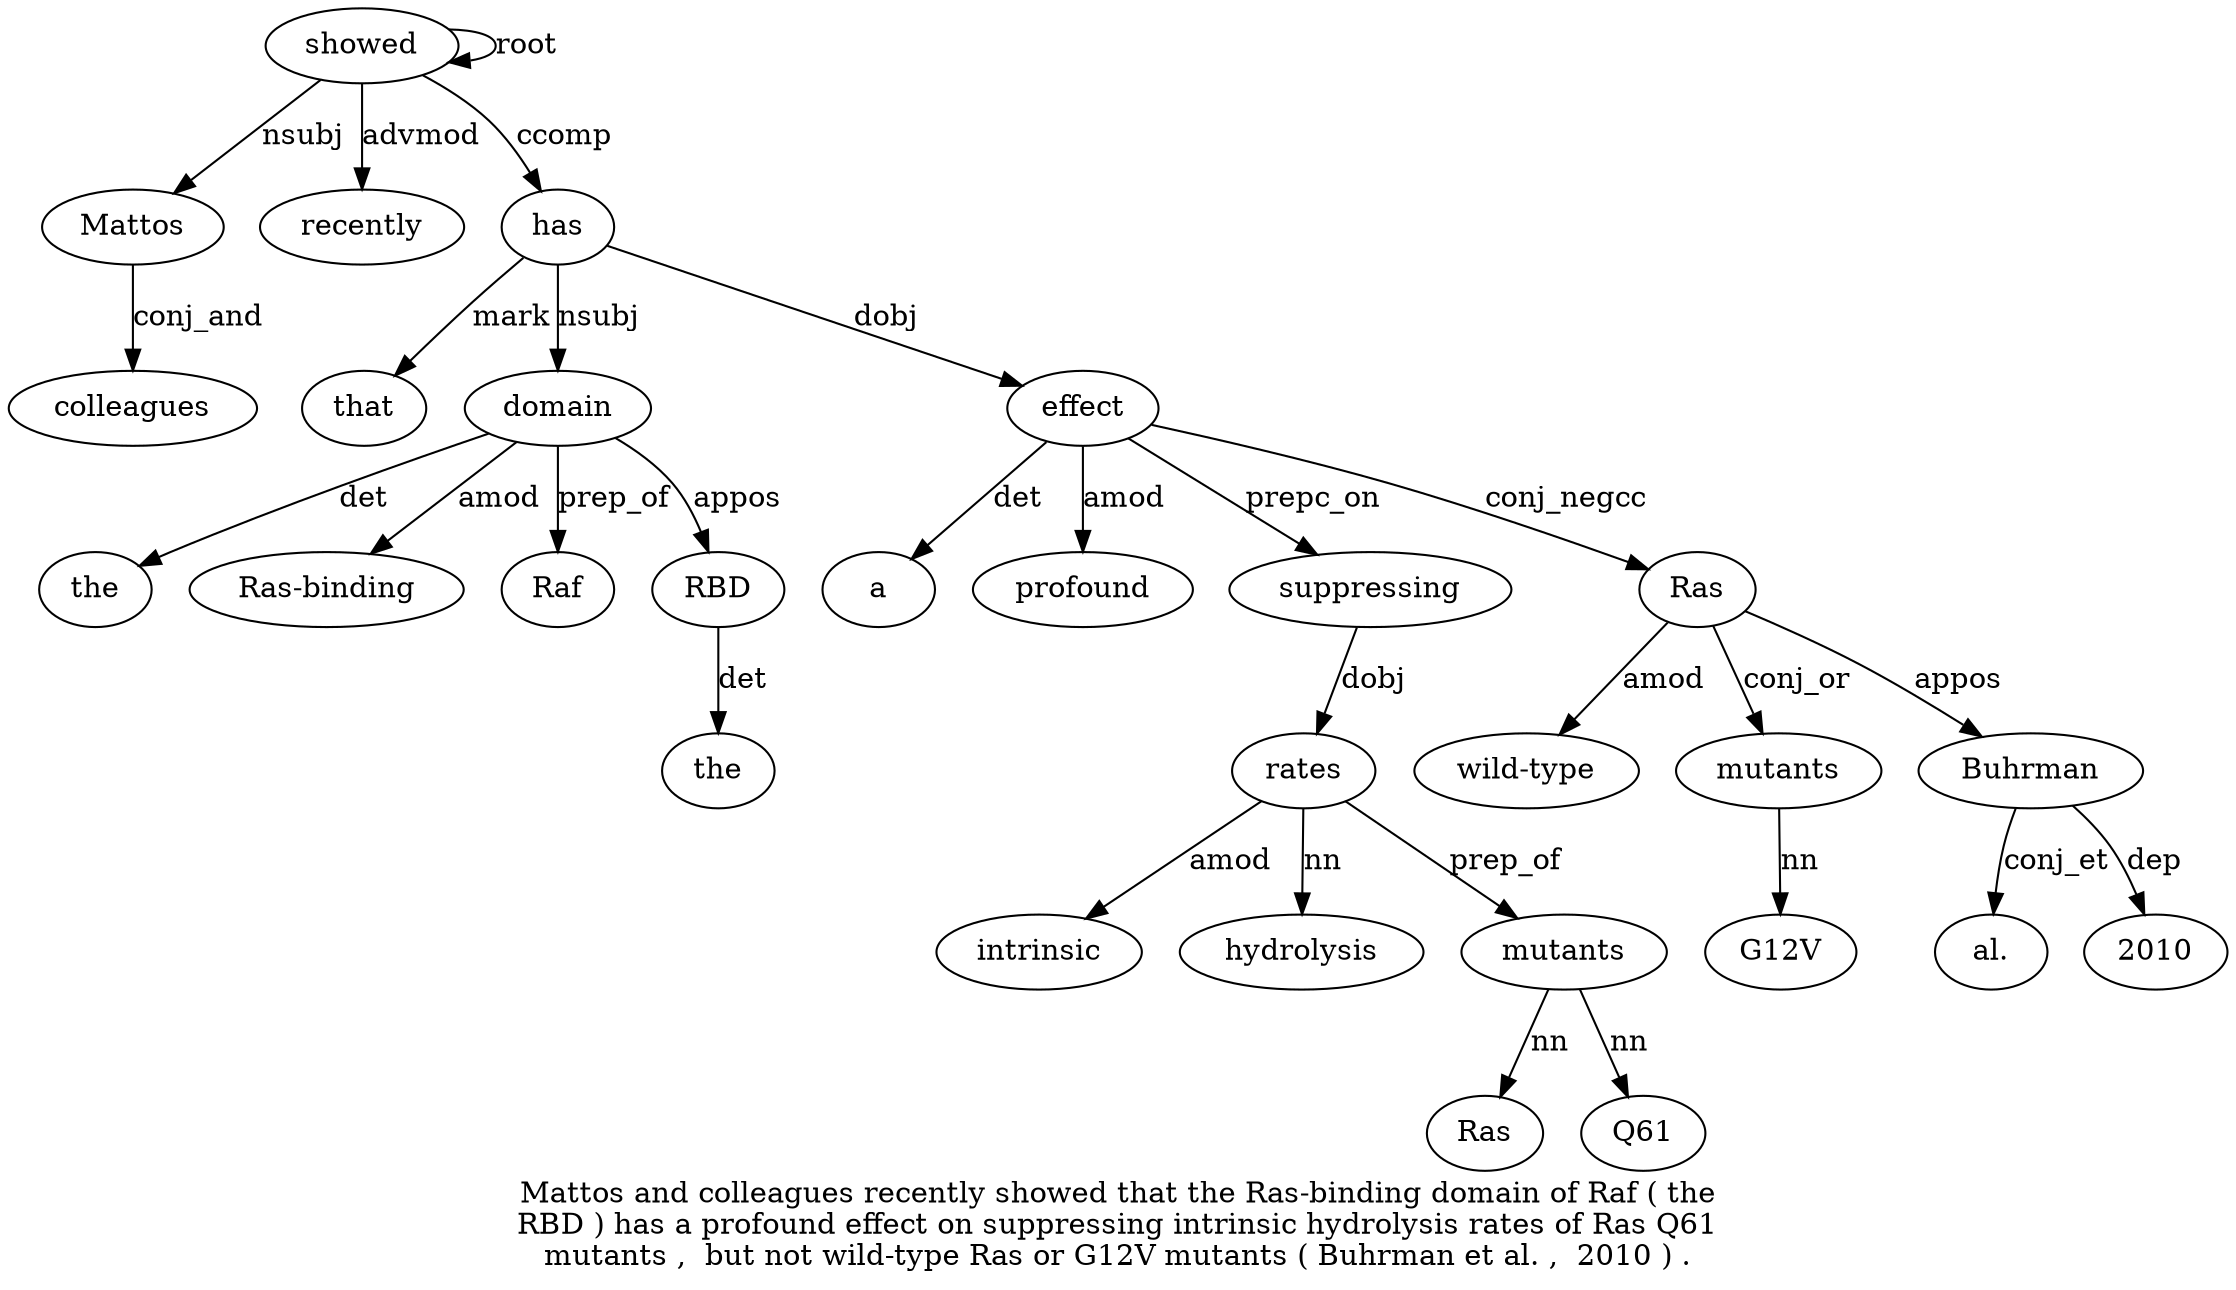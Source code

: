 digraph "Mattos and colleagues recently showed that the Ras-binding domain of Raf ( the RBD ) has a profound effect on suppressing intrinsic hydrolysis rates of Ras Q61 mutants ,  but not wild-type Ras or G12V mutants ( Buhrman et al. ,  2010 ) ." {
label="Mattos and colleagues recently showed that the Ras-binding domain of Raf ( the
RBD ) has a profound effect on suppressing intrinsic hydrolysis rates of Ras Q61
mutants ,  but not wild-type Ras or G12V mutants ( Buhrman et al. ,  2010 ) .";
showed5 [style=filled, fillcolor=white, label=showed];
Mattos1 [style=filled, fillcolor=white, label=Mattos];
showed5 -> Mattos1  [label=nsubj];
colleagues3 [style=filled, fillcolor=white, label=colleagues];
Mattos1 -> colleagues3  [label=conj_and];
recently4 [style=filled, fillcolor=white, label=recently];
showed5 -> recently4  [label=advmod];
showed5 -> showed5  [label=root];
has16 [style=filled, fillcolor=white, label=has];
that6 [style=filled, fillcolor=white, label=that];
has16 -> that6  [label=mark];
domain9 [style=filled, fillcolor=white, label=domain];
the7 [style=filled, fillcolor=white, label=the];
domain9 -> the7  [label=det];
"Ras-binding8" [style=filled, fillcolor=white, label="Ras-binding"];
domain9 -> "Ras-binding8"  [label=amod];
has16 -> domain9  [label=nsubj];
Raf11 [style=filled, fillcolor=white, label=Raf];
domain9 -> Raf11  [label=prep_of];
RBD14 [style=filled, fillcolor=white, label=RBD];
the13 [style=filled, fillcolor=white, label=the];
RBD14 -> the13  [label=det];
domain9 -> RBD14  [label=appos];
showed5 -> has16  [label=ccomp];
effect19 [style=filled, fillcolor=white, label=effect];
a17 [style=filled, fillcolor=white, label=a];
effect19 -> a17  [label=det];
profound18 [style=filled, fillcolor=white, label=profound];
effect19 -> profound18  [label=amod];
has16 -> effect19  [label=dobj];
suppressing21 [style=filled, fillcolor=white, label=suppressing];
effect19 -> suppressing21  [label=prepc_on];
rates24 [style=filled, fillcolor=white, label=rates];
intrinsic22 [style=filled, fillcolor=white, label=intrinsic];
rates24 -> intrinsic22  [label=amod];
hydrolysis23 [style=filled, fillcolor=white, label=hydrolysis];
rates24 -> hydrolysis23  [label=nn];
suppressing21 -> rates24  [label=dobj];
mutants28 [style=filled, fillcolor=white, label=mutants];
Ras26 [style=filled, fillcolor=white, label=Ras];
mutants28 -> Ras26  [label=nn];
Q6127 [style=filled, fillcolor=white, label=Q61];
mutants28 -> Q6127  [label=nn];
rates24 -> mutants28  [label=prep_of];
Ras33 [style=filled, fillcolor=white, label=Ras];
"wild-type32" [style=filled, fillcolor=white, label="wild-type"];
Ras33 -> "wild-type32"  [label=amod];
effect19 -> Ras33  [label=conj_negcc];
mutants36 [style=filled, fillcolor=white, label=mutants];
G12V35 [style=filled, fillcolor=white, label=G12V];
mutants36 -> G12V35  [label=nn];
Ras33 -> mutants36  [label=conj_or];
Buhrman38 [style=filled, fillcolor=white, label=Buhrman];
Ras33 -> Buhrman38  [label=appos];
"al.40" [style=filled, fillcolor=white, label="al."];
Buhrman38 -> "al.40"  [label=conj_et];
20104 [style=filled, fillcolor=white, label=2010];
Buhrman38 -> 20104  [label=dep];
}
